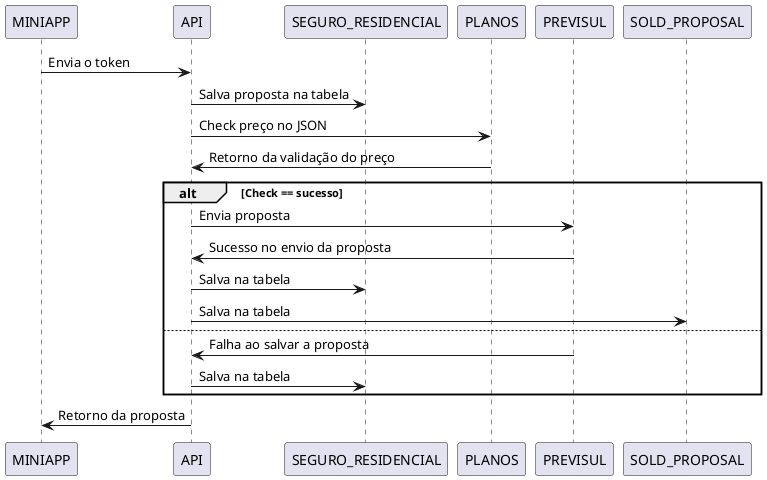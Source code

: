 @startuml envio_proposta
MINIAPP -> API : Envia o token
API -> SEGURO_RESIDENCIAL:  Salva proposta na tabela
API -> PLANOS : Check preço no JSON
PLANOS -> API : Retorno da validação do preço
alt Check == sucesso
   API -> PREVISUL : Envia proposta 
    PREVISUL -> API : Sucesso no envio da proposta
    API -> SEGURO_RESIDENCIAL : Salva na tabela
    API -> SOLD_PROPOSAL : Salva na tabela
    else 
    PREVISUL ->  API : Falha ao salvar a proposta
    API -> SEGURO_RESIDENCIAL : Salva na tabela
    end
    API -> MINIAPP: Retorno da proposta
@enduml